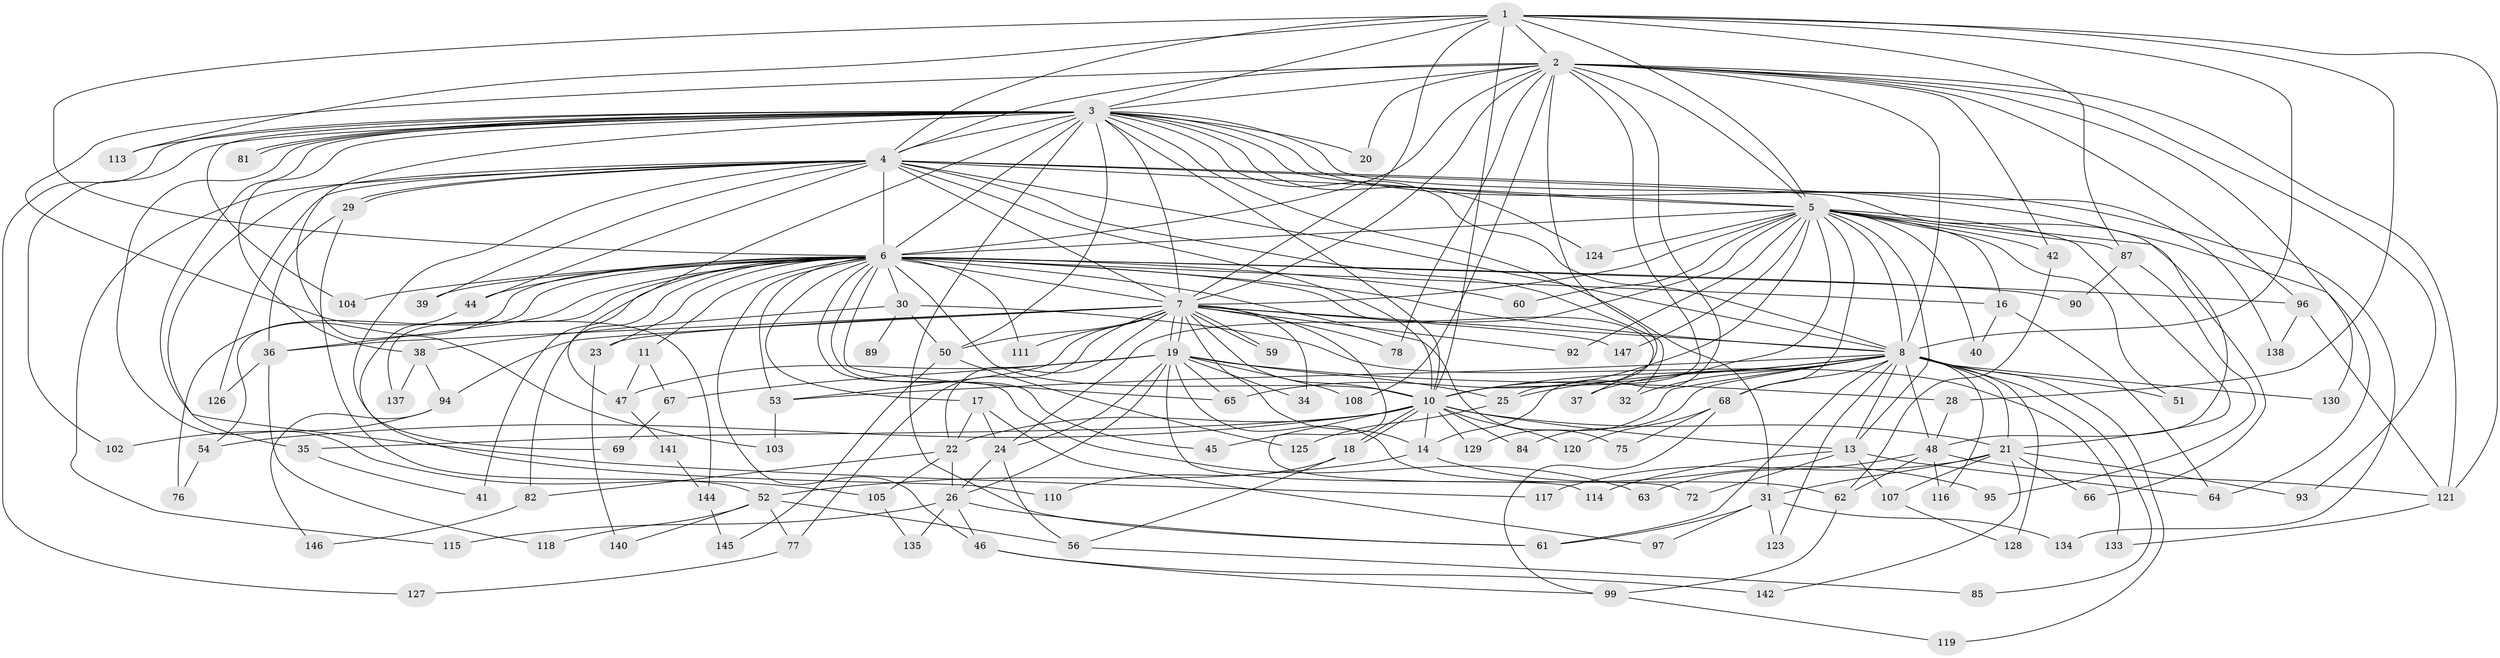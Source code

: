 // original degree distribution, {13: 0.013605442176870748, 23: 0.013605442176870748, 28: 0.013605442176870748, 20: 0.013605442176870748, 30: 0.006802721088435374, 27: 0.006802721088435374, 21: 0.006802721088435374, 4: 0.1292517006802721, 6: 0.027210884353741496, 5: 0.047619047619047616, 2: 0.5306122448979592, 8: 0.006802721088435374, 7: 0.02040816326530612, 3: 0.16326530612244897}
// Generated by graph-tools (version 1.1) at 2025/41/03/06/25 10:41:34]
// undirected, 115 vertices, 264 edges
graph export_dot {
graph [start="1"]
  node [color=gray90,style=filled];
  1 [super="+74"];
  2 [super="+15"];
  3 [super="+49"];
  4 [super="+98"];
  5 [super="+12"];
  6 [super="+9"];
  7 [super="+55"];
  8 [super="+122"];
  10 [super="+33"];
  11;
  13 [super="+27"];
  14 [super="+132"];
  16;
  17;
  18;
  19 [super="+101"];
  20;
  21 [super="+131"];
  22 [super="+91"];
  23 [super="+43"];
  24 [super="+143"];
  25 [super="+70"];
  26 [super="+86"];
  28;
  29;
  30 [super="+88"];
  31 [super="+80"];
  32;
  34;
  35;
  36 [super="+58"];
  37;
  38;
  39;
  40;
  41;
  42;
  44;
  45;
  46;
  47 [super="+57"];
  48 [super="+71"];
  50 [super="+106"];
  51;
  52;
  53;
  54;
  56 [super="+83"];
  59;
  60;
  61 [super="+79"];
  62;
  63;
  64 [super="+73"];
  65 [super="+112"];
  66;
  67;
  68;
  69;
  72;
  75;
  76;
  77 [super="+109"];
  78;
  81;
  82;
  84;
  85;
  87;
  89;
  90;
  92;
  93;
  94;
  95;
  96 [super="+139"];
  97;
  99 [super="+100"];
  102;
  103;
  104;
  105;
  107;
  108;
  110;
  111;
  113;
  114;
  115;
  116;
  117;
  118;
  119;
  120;
  121 [super="+136"];
  123;
  124;
  125;
  126;
  127;
  128;
  129;
  130;
  133;
  134;
  135;
  137;
  138;
  140;
  141;
  142;
  144;
  145;
  146;
  147;
  1 -- 2;
  1 -- 3;
  1 -- 4;
  1 -- 5;
  1 -- 6 [weight=2];
  1 -- 7;
  1 -- 8 [weight=2];
  1 -- 10;
  1 -- 28;
  1 -- 87;
  1 -- 113;
  1 -- 121;
  2 -- 3 [weight=2];
  2 -- 4;
  2 -- 5;
  2 -- 6 [weight=2];
  2 -- 7;
  2 -- 8 [weight=3];
  2 -- 10;
  2 -- 14;
  2 -- 20;
  2 -- 25;
  2 -- 42;
  2 -- 78;
  2 -- 93;
  2 -- 96;
  2 -- 108;
  2 -- 121;
  2 -- 130;
  2 -- 144;
  3 -- 4;
  3 -- 5 [weight=2];
  3 -- 6 [weight=2];
  3 -- 7;
  3 -- 8;
  3 -- 10;
  3 -- 20;
  3 -- 31;
  3 -- 38;
  3 -- 61 [weight=2];
  3 -- 81;
  3 -- 81;
  3 -- 102;
  3 -- 103;
  3 -- 104;
  3 -- 105;
  3 -- 113;
  3 -- 117;
  3 -- 124;
  3 -- 134;
  3 -- 138;
  3 -- 127;
  3 -- 47;
  3 -- 50;
  4 -- 5;
  4 -- 6 [weight=2];
  4 -- 7;
  4 -- 8;
  4 -- 10;
  4 -- 29;
  4 -- 29;
  4 -- 32;
  4 -- 35;
  4 -- 39;
  4 -- 44;
  4 -- 69;
  4 -- 115;
  4 -- 126;
  4 -- 48;
  4 -- 64;
  5 -- 6 [weight=2];
  5 -- 7;
  5 -- 8;
  5 -- 10;
  5 -- 13;
  5 -- 16;
  5 -- 21;
  5 -- 40;
  5 -- 42;
  5 -- 51;
  5 -- 60;
  5 -- 66;
  5 -- 68;
  5 -- 87;
  5 -- 92;
  5 -- 124;
  5 -- 65;
  5 -- 147;
  5 -- 24;
  6 -- 7 [weight=2];
  6 -- 8 [weight=2];
  6 -- 10 [weight=2];
  6 -- 16;
  6 -- 30 [weight=2];
  6 -- 39;
  6 -- 41;
  6 -- 44;
  6 -- 45;
  6 -- 46;
  6 -- 75;
  6 -- 76;
  6 -- 90;
  6 -- 96;
  6 -- 65;
  6 -- 137;
  6 -- 11;
  6 -- 17;
  6 -- 82;
  6 -- 23 [weight=2];
  6 -- 36;
  6 -- 37;
  6 -- 104;
  6 -- 111;
  6 -- 53;
  6 -- 54;
  6 -- 60;
  6 -- 63;
  7 -- 8;
  7 -- 10;
  7 -- 14;
  7 -- 19;
  7 -- 19;
  7 -- 22;
  7 -- 23;
  7 -- 34;
  7 -- 50;
  7 -- 59;
  7 -- 59;
  7 -- 72;
  7 -- 77 [weight=2];
  7 -- 78;
  7 -- 92;
  7 -- 94;
  7 -- 111;
  7 -- 147;
  7 -- 53;
  7 -- 36;
  8 -- 10;
  8 -- 13;
  8 -- 21;
  8 -- 25;
  8 -- 32;
  8 -- 37;
  8 -- 48;
  8 -- 51;
  8 -- 53;
  8 -- 68;
  8 -- 84;
  8 -- 85;
  8 -- 116;
  8 -- 119;
  8 -- 123;
  8 -- 128;
  8 -- 129;
  8 -- 130;
  8 -- 61;
  10 -- 18;
  10 -- 18;
  10 -- 35;
  10 -- 45;
  10 -- 54;
  10 -- 84;
  10 -- 120;
  10 -- 129;
  10 -- 21;
  10 -- 22;
  10 -- 13;
  10 -- 14;
  11 -- 47;
  11 -- 67;
  13 -- 114;
  13 -- 64;
  13 -- 72;
  13 -- 107;
  14 -- 52;
  14 -- 95;
  16 -- 40;
  16 -- 64;
  17 -- 22;
  17 -- 24;
  17 -- 97;
  18 -- 110;
  18 -- 56;
  19 -- 24;
  19 -- 28;
  19 -- 34;
  19 -- 47;
  19 -- 62;
  19 -- 65;
  19 -- 67;
  19 -- 108;
  19 -- 114;
  19 -- 25;
  19 -- 26;
  21 -- 31;
  21 -- 66;
  21 -- 93;
  21 -- 107;
  21 -- 117;
  21 -- 142;
  22 -- 26;
  22 -- 82;
  22 -- 105;
  23 -- 140;
  24 -- 26;
  24 -- 56;
  25 -- 125;
  26 -- 46;
  26 -- 115;
  26 -- 135;
  26 -- 61;
  28 -- 48;
  29 -- 36;
  29 -- 52;
  30 -- 38;
  30 -- 50 [weight=2];
  30 -- 89 [weight=2];
  30 -- 133;
  31 -- 97;
  31 -- 123;
  31 -- 134;
  31 -- 61;
  35 -- 41;
  36 -- 126;
  36 -- 118;
  38 -- 94;
  38 -- 137;
  42 -- 62;
  44 -- 110;
  46 -- 142;
  46 -- 99;
  47 -- 141;
  48 -- 63;
  48 -- 116;
  48 -- 121;
  48 -- 62;
  50 -- 145;
  50 -- 125;
  52 -- 56;
  52 -- 77;
  52 -- 118;
  52 -- 140;
  53 -- 103;
  54 -- 76;
  56 -- 85;
  62 -- 99;
  67 -- 69;
  68 -- 75;
  68 -- 99;
  68 -- 120;
  77 -- 127;
  82 -- 146;
  87 -- 90;
  87 -- 95;
  94 -- 102;
  94 -- 146;
  96 -- 138;
  96 -- 121;
  99 -- 119;
  105 -- 135;
  107 -- 128;
  121 -- 133;
  141 -- 144;
  144 -- 145;
}
